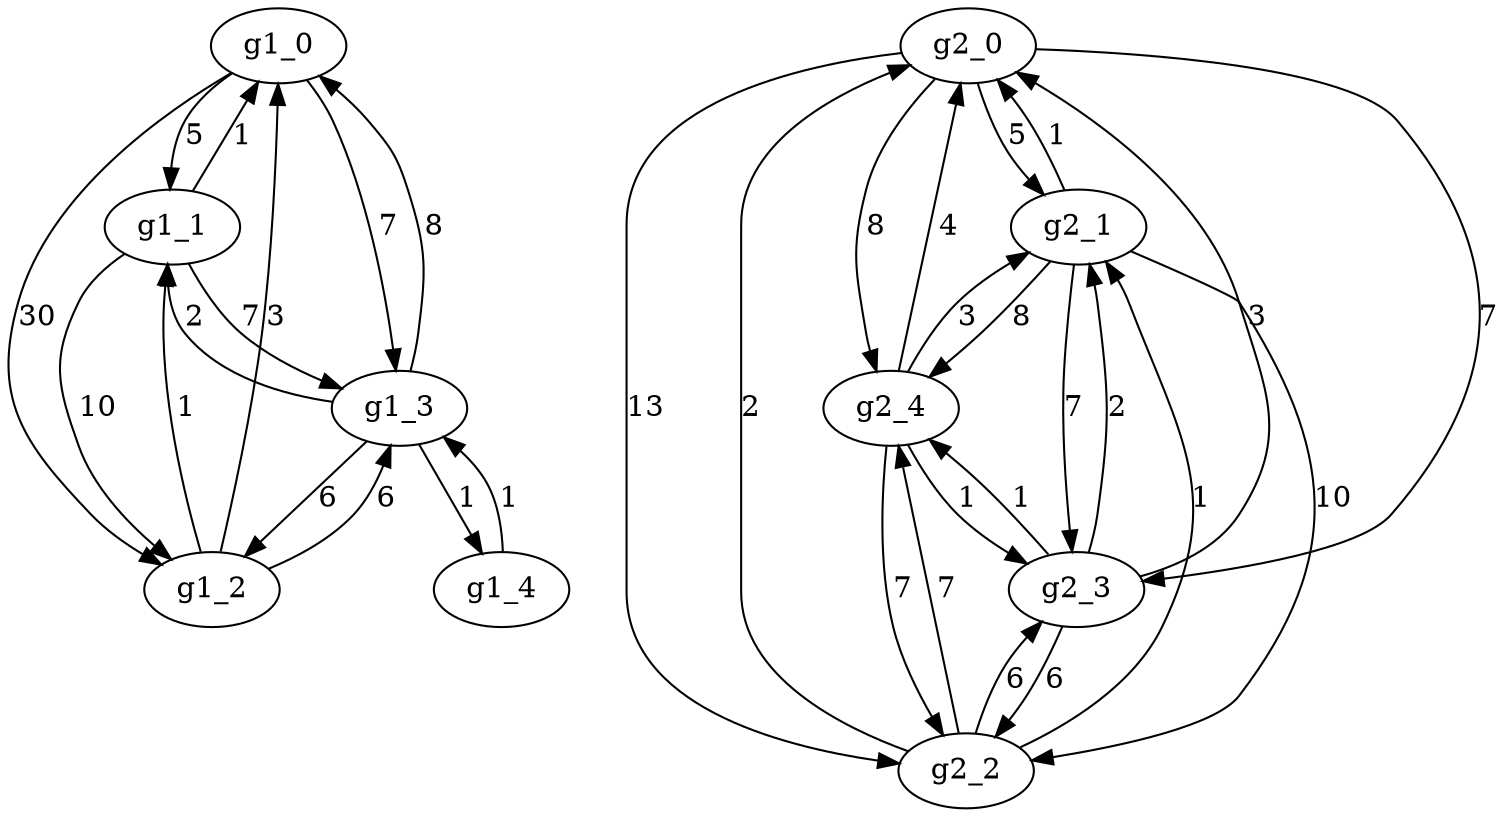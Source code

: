 digraph graph_1 {
subgraph Graph_1 {
g1_0 -> g1_1 [label=5];
g1_0 -> g1_2 [label=30];
g1_0 -> g1_3 [label=7];
g1_1 -> g1_0 [label=1];
g1_1 -> g1_2 [label=10];
g1_1 -> g1_3 [label=7];
g1_2 -> g1_0 [label=3];
g1_2 -> g1_1 [label=1];
g1_2 -> g1_3 [label=6];
g1_3 -> g1_0 [label=8];
g1_3 -> g1_1 [label=2];
g1_3 -> g1_2 [label=6];
g1_3 -> g1_4 [label=1];
g1_4 -> g1_3 [label=1];
}
subgraph Graph_2 {
g2_0 -> g2_1 [label=5];
g2_0 -> g2_2 [label=13];
g2_0 -> g2_3 [label=7];
g2_0 -> g2_4 [label=8];
g2_1 -> g2_0 [label=1];
g2_1 -> g2_2 [label=10];
g2_1 -> g2_3 [label=7];
g2_1 -> g2_4 [label=8];
g2_2 -> g2_0 [label=2];
g2_2 -> g2_1 [label=1];
g2_2 -> g2_3 [label=6];
g2_2 -> g2_4 [label=7];
g2_3 -> g2_0 [label=3];
g2_3 -> g2_1 [label=2];
g2_3 -> g2_2 [label=6];
g2_3 -> g2_4 [label=1];
g2_4 -> g2_0 [label=4];
g2_4 -> g2_1 [label=3];
g2_4 -> g2_2 [label=7];
g2_4 -> g2_3 [label=1];
}
}
